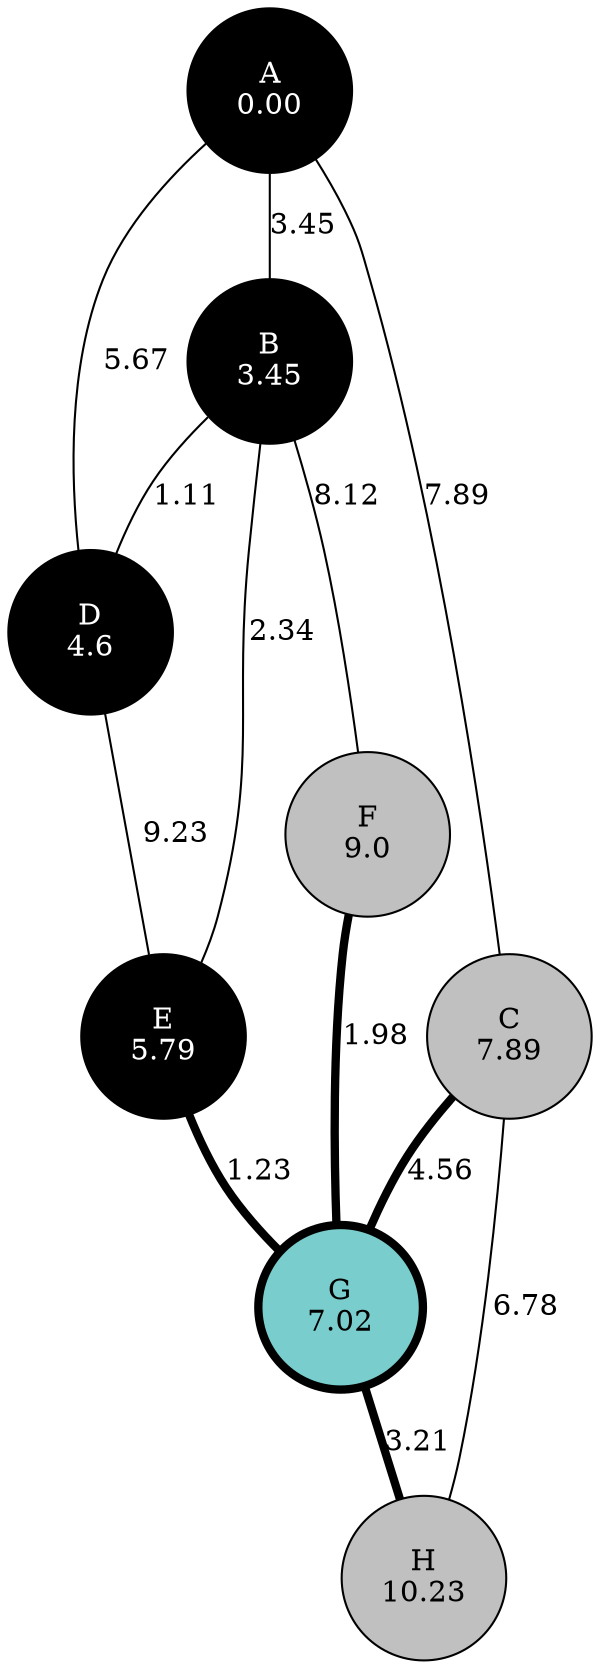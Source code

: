 strict graph  {
A [distance="0.00", fillcolor=black, fontcolor=white, height="1.1", label="A\n0.00", style=filled, width="1.1"];
B [distance="3.45", fillcolor=black, fontcolor=white, height="1.1", label="B\n3.45", style=filled, width="1.1"];
C [distance="7.89", fillcolor=gray, height="1.1", label="C\n7.89", style=filled, width="1.1"];
D [distance="4.6", fillcolor=black, fontcolor=white, height="1.1", label="D\n4.6", style=filled, width="1.1"];
E [distance="5.79", fillcolor=black, fontcolor=white, height="1.1", label="E\n5.79", style=filled, width="1.1"];
F [distance="9.0", fillcolor=gray, height="1.1", label="F\n9.0", style=filled, width="1.1"];
G [distance="7.02", fillcolor=darkslategray3, height="1.1", label="G\n7.02", penwidth=4, style=filled, width="1.1"];
H [distance="10.23", fillcolor=gray, height="1.1", label="H\n10.23", style=filled, width="1.1"];
A -- B  [label="3.45"];
A -- C  [label="7.89"];
A -- D  [label="5.67"];
B -- E  [label="2.34"];
B -- F  [label="8.12"];
B -- D  [label="1.11"];
C -- G  [label="4.56", penwidth=4];
C -- H  [label="6.78"];
D -- E  [label="9.23"];
E -- G  [label="1.23", penwidth=4];
F -- G  [label="1.98", penwidth=4];
G -- H  [label="3.21", penwidth=4];
}
